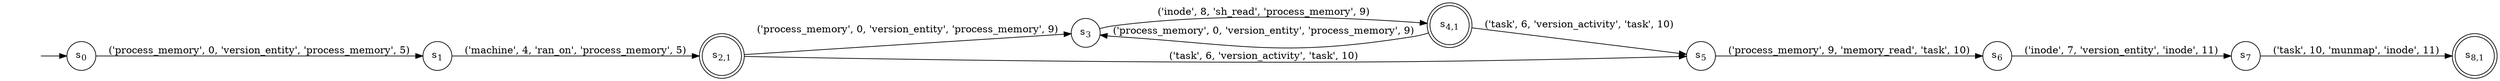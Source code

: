 digraph DFA {
    rankdir = LR;
    I [style = invis];
    I -> S0;
    S0 [label = <s<sub>0</sub>>, shape = circle];
    S1 [label = <s<sub>1</sub>>, shape = circle];
    S2 [label = <s<sub>2,1</sub>>, shape = circle, peripheries = 2];
    S3 [label = <s<sub>3</sub>>, shape = circle];
    S4 [label = <s<sub>4,1</sub>>, shape = circle, peripheries = 2];
    S4 -> S3 [label = "('process_memory', 0, 'version_entity', 'process_memory', 9)"];
    S5 [label = <s<sub>5</sub>>, shape = circle];
    S6 [label = <s<sub>6</sub>>, shape = circle];
    S7 [label = <s<sub>7</sub>>, shape = circle];
    S8 [label = <s<sub>8,1</sub>>, shape = circle, peripheries = 2];
    S7 -> S8 [label = "('task', 10, 'munmap', 'inode', 11)"];
    S6 -> S7 [label = "('inode', 7, 'version_entity', 'inode', 11)"];
    S5 -> S6 [label = "('process_memory', 9, 'memory_read', 'task', 10)"];
    S4 -> S5 [label = "('task', 6, 'version_activity', 'task', 10)"];
    S3 -> S4 [label = "('inode', 8, 'sh_read', 'process_memory', 9)"];
    S2 -> S3 [label = "('process_memory', 0, 'version_entity', 'process_memory', 9)"];
    S2 -> S5 [label = "('task', 6, 'version_activity', 'task', 10)"];
    S1 -> S2 [label = "('machine', 4, 'ran_on', 'process_memory', 5)"];
    S0 -> S1 [label = "('process_memory', 0, 'version_entity', 'process_memory', 5)"];
}
